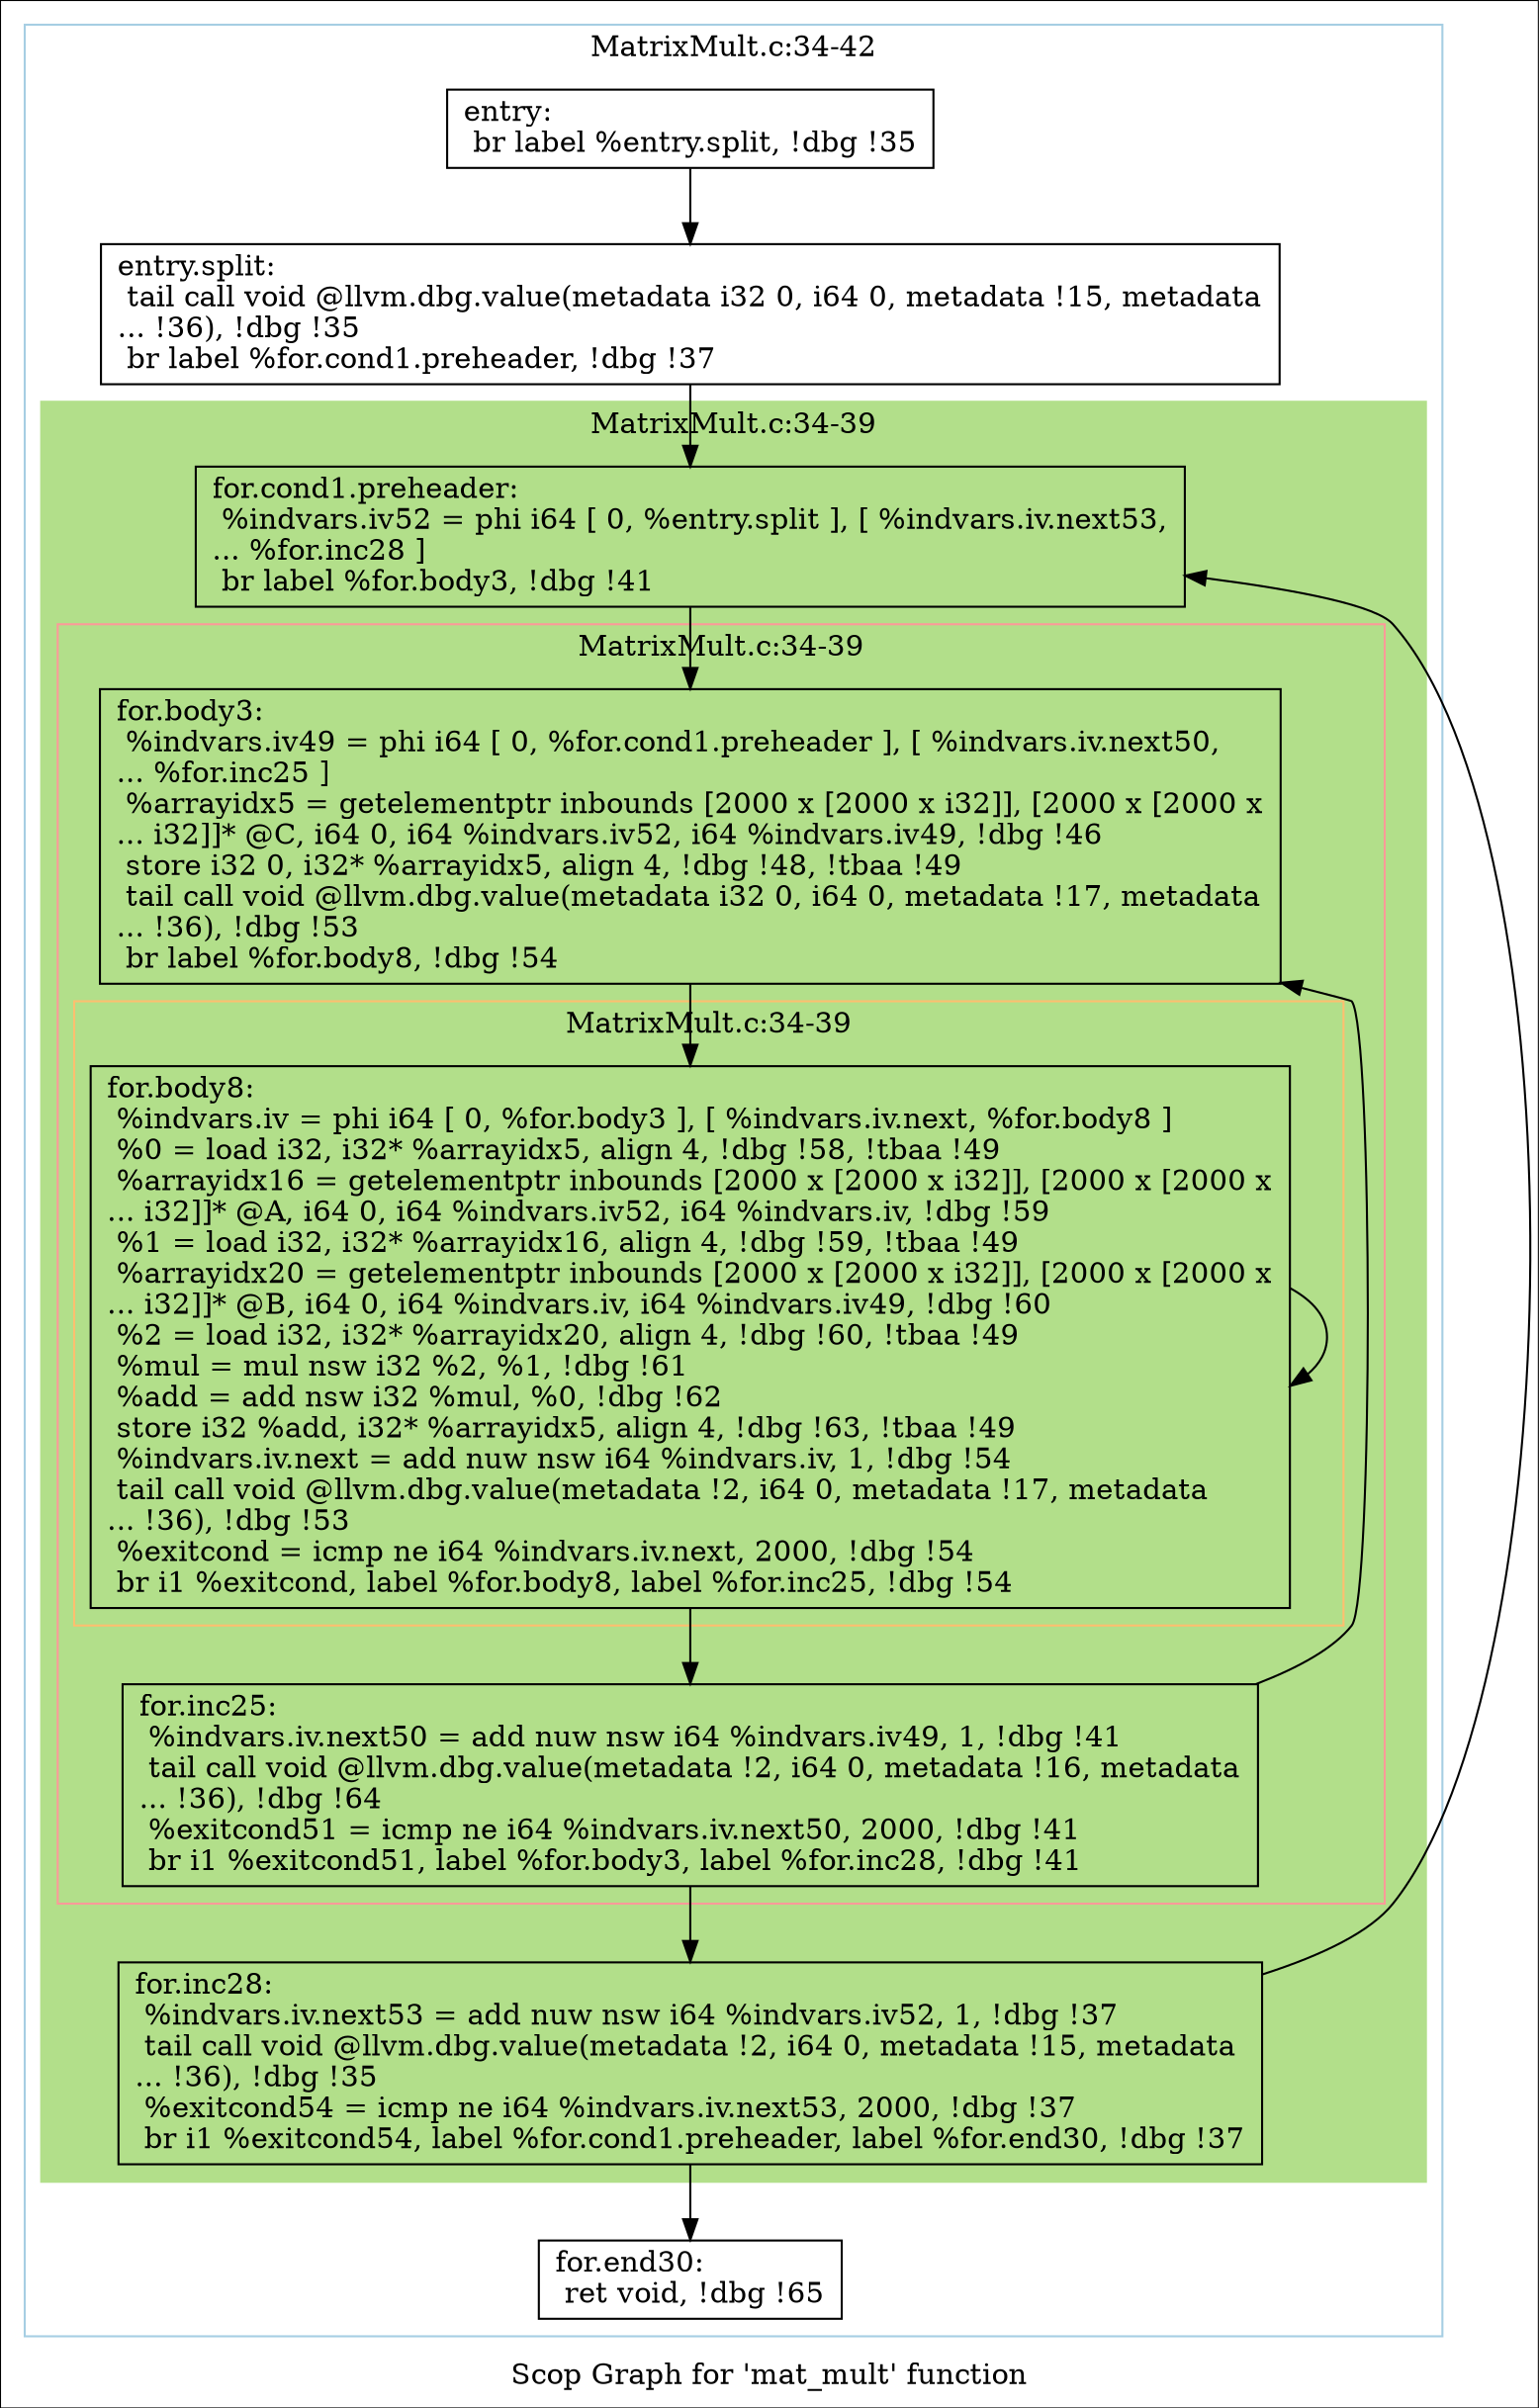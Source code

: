 digraph "Scop Graph for 'mat_mult' function" {
	label="Scop Graph for 'mat_mult' function";

	Node0x9a14590 [shape=record,label="{entry:\l  br label %entry.split, !dbg !35\l}"];
	Node0x9a14590 -> Node0x99a31e0;
	Node0x99a31e0 [shape=record,label="{entry.split:                                      \l  tail call void @llvm.dbg.value(metadata i32 0, i64 0, metadata !15, metadata\l... !36), !dbg !35\l  br label %for.cond1.preheader, !dbg !37\l}"];
	Node0x99a31e0 -> Node0x981a9e0;
	Node0x981a9e0 [shape=record,label="{for.cond1.preheader:                              \l  %indvars.iv52 = phi i64 [ 0, %entry.split ], [ %indvars.iv.next53,\l... %for.inc28 ]\l  br label %for.body3, !dbg !41\l}"];
	Node0x981a9e0 -> Node0x9a60210;
	Node0x9a60210 [shape=record,label="{for.body3:                                        \l  %indvars.iv49 = phi i64 [ 0, %for.cond1.preheader ], [ %indvars.iv.next50,\l... %for.inc25 ]\l  %arrayidx5 = getelementptr inbounds [2000 x [2000 x i32]], [2000 x [2000 x\l... i32]]* @C, i64 0, i64 %indvars.iv52, i64 %indvars.iv49, !dbg !46\l  store i32 0, i32* %arrayidx5, align 4, !dbg !48, !tbaa !49\l  tail call void @llvm.dbg.value(metadata i32 0, i64 0, metadata !17, metadata\l... !36), !dbg !53\l  br label %for.body8, !dbg !54\l}"];
	Node0x9a60210 -> Node0x9a1be60;
	Node0x9a1be60 [shape=record,label="{for.body8:                                        \l  %indvars.iv = phi i64 [ 0, %for.body3 ], [ %indvars.iv.next, %for.body8 ]\l  %0 = load i32, i32* %arrayidx5, align 4, !dbg !58, !tbaa !49\l  %arrayidx16 = getelementptr inbounds [2000 x [2000 x i32]], [2000 x [2000 x\l... i32]]* @A, i64 0, i64 %indvars.iv52, i64 %indvars.iv, !dbg !59\l  %1 = load i32, i32* %arrayidx16, align 4, !dbg !59, !tbaa !49\l  %arrayidx20 = getelementptr inbounds [2000 x [2000 x i32]], [2000 x [2000 x\l... i32]]* @B, i64 0, i64 %indvars.iv, i64 %indvars.iv49, !dbg !60\l  %2 = load i32, i32* %arrayidx20, align 4, !dbg !60, !tbaa !49\l  %mul = mul nsw i32 %2, %1, !dbg !61\l  %add = add nsw i32 %mul, %0, !dbg !62\l  store i32 %add, i32* %arrayidx5, align 4, !dbg !63, !tbaa !49\l  %indvars.iv.next = add nuw nsw i64 %indvars.iv, 1, !dbg !54\l  tail call void @llvm.dbg.value(metadata !2, i64 0, metadata !17, metadata\l... !36), !dbg !53\l  %exitcond = icmp ne i64 %indvars.iv.next, 2000, !dbg !54\l  br i1 %exitcond, label %for.body8, label %for.inc25, !dbg !54\l}"];
	Node0x9a1be60 -> Node0x9a1be60[constraint=false];
	Node0x9a1be60 -> Node0x99a19f0;
	Node0x99a19f0 [shape=record,label="{for.inc25:                                        \l  %indvars.iv.next50 = add nuw nsw i64 %indvars.iv49, 1, !dbg !41\l  tail call void @llvm.dbg.value(metadata !2, i64 0, metadata !16, metadata\l... !36), !dbg !64\l  %exitcond51 = icmp ne i64 %indvars.iv.next50, 2000, !dbg !41\l  br i1 %exitcond51, label %for.body3, label %for.inc28, !dbg !41\l}"];
	Node0x99a19f0 -> Node0x9a60210[constraint=false];
	Node0x99a19f0 -> Node0x9a70e20;
	Node0x9a70e20 [shape=record,label="{for.inc28:                                        \l  %indvars.iv.next53 = add nuw nsw i64 %indvars.iv52, 1, !dbg !37\l  tail call void @llvm.dbg.value(metadata !2, i64 0, metadata !15, metadata\l... !36), !dbg !35\l  %exitcond54 = icmp ne i64 %indvars.iv.next53, 2000, !dbg !37\l  br i1 %exitcond54, label %for.cond1.preheader, label %for.end30, !dbg !37\l}"];
	Node0x9a70e20 -> Node0x981a9e0[constraint=false];
	Node0x9a70e20 -> Node0x999df00;
	Node0x999df00 [shape=record,label="{for.end30:                                        \l  ret void, !dbg !65\l}"];
	colorscheme = "paired12"
        subgraph cluster_0x99a2c20 {
          label = "MatrixMult.c:34-42
";
          style = solid;
          color = 1
          subgraph cluster_0x9a778d0 {
            label = "MatrixMult.c:34-39
";
            style = filled;
            color = 3            subgraph cluster_0x999aca0 {
              label = "MatrixMult.c:34-39
";
              style = solid;
              color = 5
              subgraph cluster_0x9a79550 {
                label = "MatrixMult.c:34-39
";
                style = solid;
                color = 7
                Node0x9a1be60;
              }
              Node0x9a60210;
              Node0x99a19f0;
            }
            Node0x981a9e0;
            Node0x9a70e20;
          }
          Node0x9a14590;
          Node0x99a31e0;
          Node0x999df00;
        }
}
